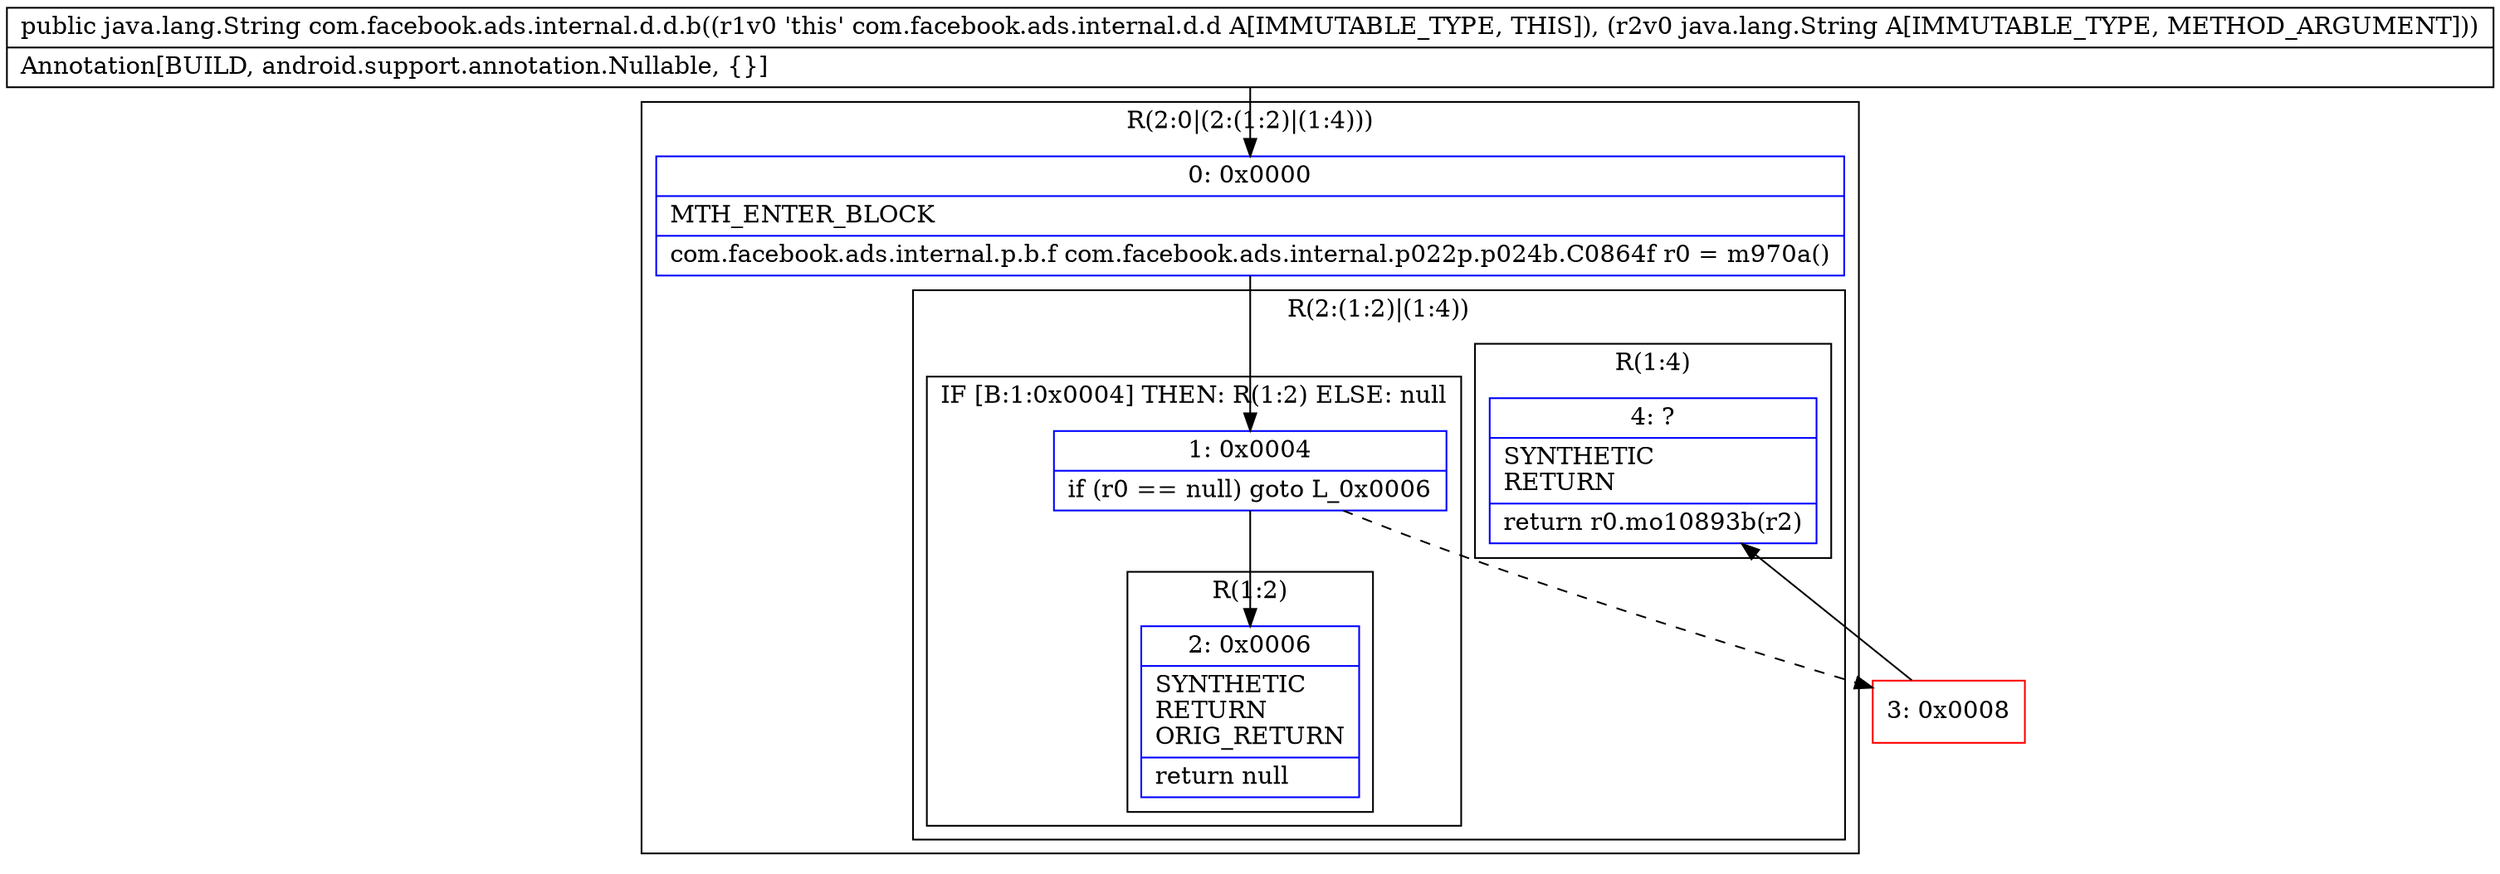 digraph "CFG forcom.facebook.ads.internal.d.d.b(Ljava\/lang\/String;)Ljava\/lang\/String;" {
subgraph cluster_Region_182145866 {
label = "R(2:0|(2:(1:2)|(1:4)))";
node [shape=record,color=blue];
Node_0 [shape=record,label="{0\:\ 0x0000|MTH_ENTER_BLOCK\l|com.facebook.ads.internal.p.b.f com.facebook.ads.internal.p022p.p024b.C0864f r0 = m970a()\l}"];
subgraph cluster_Region_1050029227 {
label = "R(2:(1:2)|(1:4))";
node [shape=record,color=blue];
subgraph cluster_IfRegion_1878131134 {
label = "IF [B:1:0x0004] THEN: R(1:2) ELSE: null";
node [shape=record,color=blue];
Node_1 [shape=record,label="{1\:\ 0x0004|if (r0 == null) goto L_0x0006\l}"];
subgraph cluster_Region_621634859 {
label = "R(1:2)";
node [shape=record,color=blue];
Node_2 [shape=record,label="{2\:\ 0x0006|SYNTHETIC\lRETURN\lORIG_RETURN\l|return null\l}"];
}
}
subgraph cluster_Region_163117062 {
label = "R(1:4)";
node [shape=record,color=blue];
Node_4 [shape=record,label="{4\:\ ?|SYNTHETIC\lRETURN\l|return r0.mo10893b(r2)\l}"];
}
}
}
Node_3 [shape=record,color=red,label="{3\:\ 0x0008}"];
MethodNode[shape=record,label="{public java.lang.String com.facebook.ads.internal.d.d.b((r1v0 'this' com.facebook.ads.internal.d.d A[IMMUTABLE_TYPE, THIS]), (r2v0 java.lang.String A[IMMUTABLE_TYPE, METHOD_ARGUMENT]))  | Annotation[BUILD, android.support.annotation.Nullable, \{\}]\l}"];
MethodNode -> Node_0;
Node_0 -> Node_1;
Node_1 -> Node_2;
Node_1 -> Node_3[style=dashed];
Node_3 -> Node_4;
}

